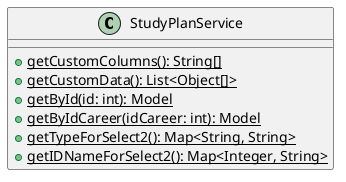 @startuml

class StudyPlanService {
    + {static} getCustomColumns(): String[]
    + {static} getCustomData(): List<Object[]>
    + {static} getById(id: int): Model
    + {static} getByIdCareer(idCareer: int): Model
    + {static} getTypeForSelect2(): Map<String, String>
    + {static} getIDNameForSelect2(): Map<Integer, String>
}

@enduml